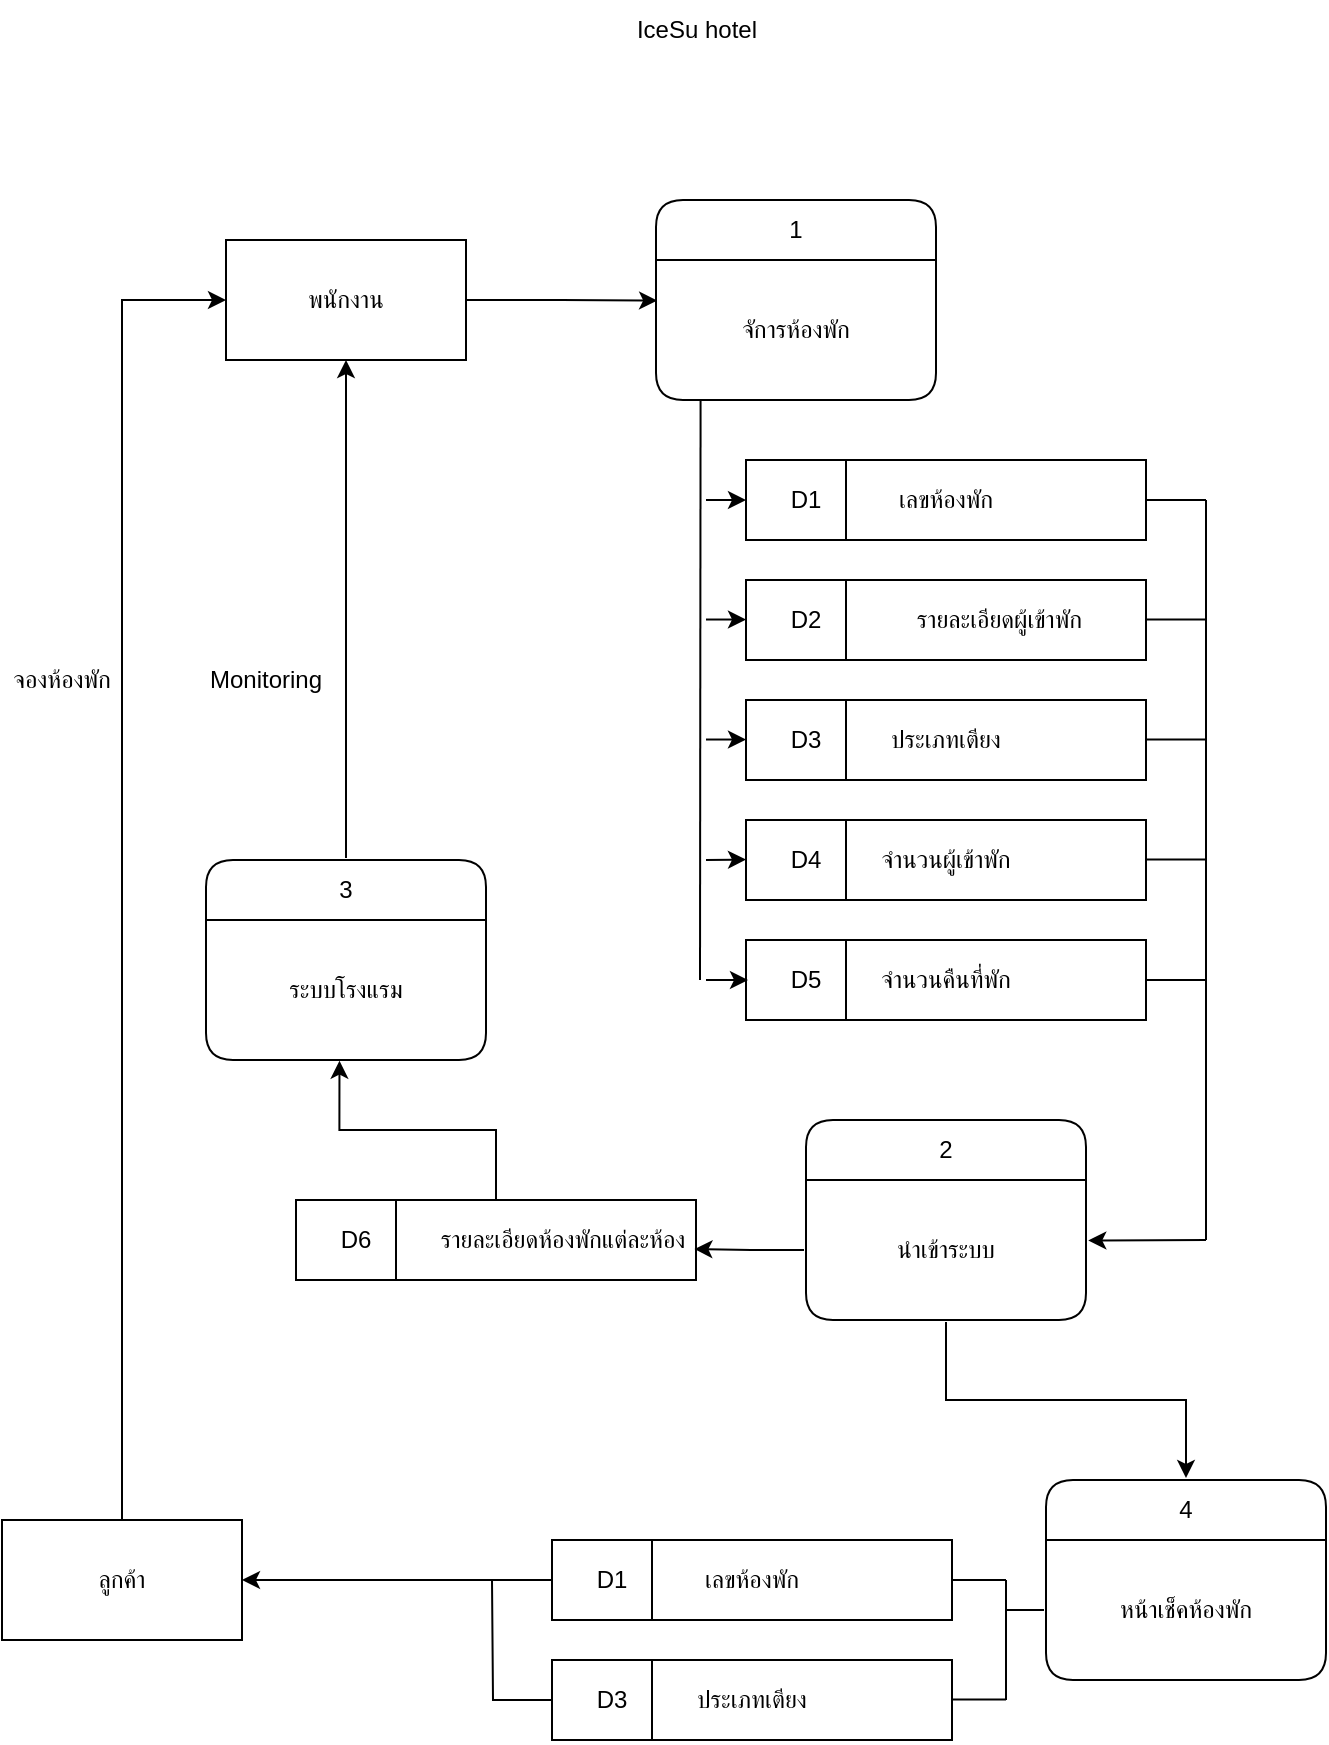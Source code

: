 <mxfile version="24.6.4" type="device">
  <diagram name="Page-1" id="vu1yrpMEesfIW1NTZBBC">
    <mxGraphModel dx="2049" dy="1120" grid="1" gridSize="10" guides="1" tooltips="1" connect="1" arrows="1" fold="1" page="1" pageScale="1" pageWidth="850" pageHeight="1100" math="0" shadow="0">
      <root>
        <mxCell id="0" />
        <mxCell id="1" parent="0" />
        <mxCell id="soyxiaX26y3hWT42Gcl5-1" value="IceSu hotel" style="text;html=1;align=center;verticalAlign=middle;whiteSpace=wrap;rounded=0;" parent="1" vertex="1">
          <mxGeometry x="383" y="60" width="85" height="30" as="geometry" />
        </mxCell>
        <mxCell id="soyxiaX26y3hWT42Gcl5-11" value="พนักงาน" style="rounded=0;whiteSpace=wrap;html=1;" parent="1" vertex="1">
          <mxGeometry x="190" y="180" width="120" height="60" as="geometry" />
        </mxCell>
        <mxCell id="soyxiaX26y3hWT42Gcl5-12" value="1" style="swimlane;fontStyle=0;childLayout=stackLayout;horizontal=1;startSize=30;horizontalStack=0;resizeParent=1;resizeParentMax=0;resizeLast=0;collapsible=1;marginBottom=0;whiteSpace=wrap;html=1;perimeterSpacing=1;swimlaneLine=1;rounded=1;" parent="1" vertex="1">
          <mxGeometry x="405" y="160" width="140" height="100" as="geometry" />
        </mxCell>
        <mxCell id="soyxiaX26y3hWT42Gcl5-13" value="จัการห้องพัก" style="text;strokeColor=none;fillColor=none;align=center;verticalAlign=middle;spacingLeft=4;spacingRight=4;overflow=hidden;points=[[0,0.5],[1,0.5]];portConstraint=eastwest;rotatable=0;whiteSpace=wrap;html=1;strokeWidth=1;perimeterSpacing=1;swimlaneLine=1;rounded=1;" parent="soyxiaX26y3hWT42Gcl5-12" vertex="1">
          <mxGeometry y="30" width="140" height="70" as="geometry" />
        </mxCell>
        <mxCell id="soyxiaX26y3hWT42Gcl5-16" style="edgeStyle=orthogonalEdgeStyle;rounded=0;orthogonalLoop=1;jettySize=auto;html=1;entryX=0.011;entryY=0.296;entryDx=0;entryDy=0;entryPerimeter=0;" parent="1" source="soyxiaX26y3hWT42Gcl5-11" target="soyxiaX26y3hWT42Gcl5-13" edge="1">
          <mxGeometry relative="1" as="geometry" />
        </mxCell>
        <mxCell id="soyxiaX26y3hWT42Gcl5-78" style="edgeStyle=orthogonalEdgeStyle;rounded=0;orthogonalLoop=1;jettySize=auto;html=1;" parent="1" source="soyxiaX26y3hWT42Gcl5-17" target="soyxiaX26y3hWT42Gcl5-58" edge="1">
          <mxGeometry relative="1" as="geometry" />
        </mxCell>
        <mxCell id="soyxiaX26y3hWT42Gcl5-17" value="2" style="swimlane;fontStyle=0;childLayout=stackLayout;horizontal=1;startSize=30;horizontalStack=0;resizeParent=1;resizeParentMax=0;resizeLast=0;collapsible=1;marginBottom=0;whiteSpace=wrap;html=1;perimeterSpacing=1;swimlaneLine=1;rounded=1;" parent="1" vertex="1">
          <mxGeometry x="480" y="620" width="140" height="100" as="geometry" />
        </mxCell>
        <mxCell id="soyxiaX26y3hWT42Gcl5-18" value="นำเข้าระบบ" style="text;strokeColor=none;fillColor=none;align=center;verticalAlign=middle;spacingLeft=4;spacingRight=4;overflow=hidden;points=[[0,0.5],[1,0.5]];portConstraint=eastwest;rotatable=0;whiteSpace=wrap;html=1;strokeWidth=1;perimeterSpacing=1;swimlaneLine=1;rounded=1;" parent="soyxiaX26y3hWT42Gcl5-17" vertex="1">
          <mxGeometry y="30" width="140" height="70" as="geometry" />
        </mxCell>
        <mxCell id="soyxiaX26y3hWT42Gcl5-26" value="เลขห้องพัก" style="rounded=0;whiteSpace=wrap;html=1;align=center;" parent="1" vertex="1">
          <mxGeometry x="450" y="290" width="200" height="40" as="geometry" />
        </mxCell>
        <mxCell id="soyxiaX26y3hWT42Gcl5-27" value="" style="endArrow=none;html=1;rounded=0;entryX=0.25;entryY=0;entryDx=0;entryDy=0;exitX=0.25;exitY=1;exitDx=0;exitDy=0;" parent="1" source="soyxiaX26y3hWT42Gcl5-26" target="soyxiaX26y3hWT42Gcl5-26" edge="1">
          <mxGeometry width="50" height="50" relative="1" as="geometry">
            <mxPoint x="410" y="440" as="sourcePoint" />
            <mxPoint x="460" y="390" as="targetPoint" />
          </mxGeometry>
        </mxCell>
        <mxCell id="soyxiaX26y3hWT42Gcl5-28" value="D1" style="text;html=1;align=center;verticalAlign=middle;whiteSpace=wrap;rounded=0;" parent="1" vertex="1">
          <mxGeometry x="450" y="295" width="60" height="30" as="geometry" />
        </mxCell>
        <mxCell id="soyxiaX26y3hWT42Gcl5-29" value="รายละเอียดผู้เข้าพัก&amp;nbsp; &amp;nbsp; &amp;nbsp; &amp;nbsp; &amp;nbsp;" style="rounded=0;whiteSpace=wrap;html=1;align=right;" parent="1" vertex="1">
          <mxGeometry x="450" y="350" width="200" height="40" as="geometry" />
        </mxCell>
        <mxCell id="soyxiaX26y3hWT42Gcl5-30" value="" style="endArrow=none;html=1;rounded=0;entryX=0.25;entryY=0;entryDx=0;entryDy=0;exitX=0.25;exitY=1;exitDx=0;exitDy=0;" parent="1" source="soyxiaX26y3hWT42Gcl5-29" target="soyxiaX26y3hWT42Gcl5-29" edge="1">
          <mxGeometry width="50" height="50" relative="1" as="geometry">
            <mxPoint x="410" y="500" as="sourcePoint" />
            <mxPoint x="460" y="450" as="targetPoint" />
          </mxGeometry>
        </mxCell>
        <mxCell id="soyxiaX26y3hWT42Gcl5-31" value="D2" style="text;html=1;align=center;verticalAlign=middle;whiteSpace=wrap;rounded=0;" parent="1" vertex="1">
          <mxGeometry x="450" y="355" width="60" height="30" as="geometry" />
        </mxCell>
        <mxCell id="soyxiaX26y3hWT42Gcl5-32" value="ประเภทเตียง" style="rounded=0;whiteSpace=wrap;html=1;align=center;" parent="1" vertex="1">
          <mxGeometry x="450" y="410" width="200" height="40" as="geometry" />
        </mxCell>
        <mxCell id="soyxiaX26y3hWT42Gcl5-33" value="" style="endArrow=none;html=1;rounded=0;entryX=0.25;entryY=0;entryDx=0;entryDy=0;exitX=0.25;exitY=1;exitDx=0;exitDy=0;" parent="1" source="soyxiaX26y3hWT42Gcl5-32" target="soyxiaX26y3hWT42Gcl5-32" edge="1">
          <mxGeometry width="50" height="50" relative="1" as="geometry">
            <mxPoint x="410" y="560" as="sourcePoint" />
            <mxPoint x="460" y="510" as="targetPoint" />
          </mxGeometry>
        </mxCell>
        <mxCell id="soyxiaX26y3hWT42Gcl5-34" value="D3" style="text;html=1;align=center;verticalAlign=middle;whiteSpace=wrap;rounded=0;" parent="1" vertex="1">
          <mxGeometry x="450" y="415" width="60" height="30" as="geometry" />
        </mxCell>
        <mxCell id="soyxiaX26y3hWT42Gcl5-35" value="จำนวนผู้เข้าพัก" style="rounded=0;whiteSpace=wrap;html=1;align=center;" parent="1" vertex="1">
          <mxGeometry x="450" y="470" width="200" height="40" as="geometry" />
        </mxCell>
        <mxCell id="soyxiaX26y3hWT42Gcl5-36" value="" style="endArrow=none;html=1;rounded=0;entryX=0.25;entryY=0;entryDx=0;entryDy=0;exitX=0.25;exitY=1;exitDx=0;exitDy=0;" parent="1" source="soyxiaX26y3hWT42Gcl5-35" target="soyxiaX26y3hWT42Gcl5-35" edge="1">
          <mxGeometry width="50" height="50" relative="1" as="geometry">
            <mxPoint x="410" y="620" as="sourcePoint" />
            <mxPoint x="460" y="570" as="targetPoint" />
          </mxGeometry>
        </mxCell>
        <mxCell id="soyxiaX26y3hWT42Gcl5-37" value="D4" style="text;html=1;align=center;verticalAlign=middle;whiteSpace=wrap;rounded=0;" parent="1" vertex="1">
          <mxGeometry x="450" y="475" width="60" height="30" as="geometry" />
        </mxCell>
        <mxCell id="soyxiaX26y3hWT42Gcl5-38" value="จำนวนคืนที่พัก" style="rounded=0;whiteSpace=wrap;html=1;align=center;" parent="1" vertex="1">
          <mxGeometry x="450" y="530" width="200" height="40" as="geometry" />
        </mxCell>
        <mxCell id="soyxiaX26y3hWT42Gcl5-39" value="" style="endArrow=none;html=1;rounded=0;entryX=0.25;entryY=0;entryDx=0;entryDy=0;exitX=0.25;exitY=1;exitDx=0;exitDy=0;" parent="1" source="soyxiaX26y3hWT42Gcl5-38" target="soyxiaX26y3hWT42Gcl5-38" edge="1">
          <mxGeometry width="50" height="50" relative="1" as="geometry">
            <mxPoint x="410" y="680" as="sourcePoint" />
            <mxPoint x="460" y="630" as="targetPoint" />
          </mxGeometry>
        </mxCell>
        <mxCell id="soyxiaX26y3hWT42Gcl5-40" value="D5" style="text;html=1;align=center;verticalAlign=middle;whiteSpace=wrap;rounded=0;" parent="1" vertex="1">
          <mxGeometry x="450" y="535" width="60" height="30" as="geometry" />
        </mxCell>
        <mxCell id="soyxiaX26y3hWT42Gcl5-41" value="" style="endArrow=none;html=1;rounded=0;entryX=0.164;entryY=0.987;entryDx=0;entryDy=0;entryPerimeter=0;" parent="1" target="soyxiaX26y3hWT42Gcl5-13" edge="1">
          <mxGeometry width="50" height="50" relative="1" as="geometry">
            <mxPoint x="427" y="550" as="sourcePoint" />
            <mxPoint x="420" y="330" as="targetPoint" />
          </mxGeometry>
        </mxCell>
        <mxCell id="soyxiaX26y3hWT42Gcl5-42" value="" style="endArrow=classic;html=1;rounded=0;entryX=0;entryY=0.5;entryDx=0;entryDy=0;" parent="1" target="soyxiaX26y3hWT42Gcl5-28" edge="1">
          <mxGeometry width="50" height="50" relative="1" as="geometry">
            <mxPoint x="430" y="310" as="sourcePoint" />
            <mxPoint x="290" y="400" as="targetPoint" />
          </mxGeometry>
        </mxCell>
        <mxCell id="soyxiaX26y3hWT42Gcl5-43" value="" style="endArrow=classic;html=1;rounded=0;entryX=0;entryY=0.5;entryDx=0;entryDy=0;" parent="1" edge="1">
          <mxGeometry width="50" height="50" relative="1" as="geometry">
            <mxPoint x="430" y="369.76" as="sourcePoint" />
            <mxPoint x="450" y="369.76" as="targetPoint" />
          </mxGeometry>
        </mxCell>
        <mxCell id="soyxiaX26y3hWT42Gcl5-44" value="" style="endArrow=classic;html=1;rounded=0;entryX=0;entryY=0.5;entryDx=0;entryDy=0;" parent="1" edge="1">
          <mxGeometry width="50" height="50" relative="1" as="geometry">
            <mxPoint x="430" y="550" as="sourcePoint" />
            <mxPoint x="451" y="550" as="targetPoint" />
          </mxGeometry>
        </mxCell>
        <mxCell id="soyxiaX26y3hWT42Gcl5-45" value="" style="endArrow=classic;html=1;rounded=0;entryX=0;entryY=0.5;entryDx=0;entryDy=0;" parent="1" edge="1">
          <mxGeometry width="50" height="50" relative="1" as="geometry">
            <mxPoint x="430" y="429.76" as="sourcePoint" />
            <mxPoint x="450" y="429.76" as="targetPoint" />
          </mxGeometry>
        </mxCell>
        <mxCell id="soyxiaX26y3hWT42Gcl5-46" value="" style="endArrow=classic;html=1;rounded=0;entryX=0;entryY=0.5;entryDx=0;entryDy=0;" parent="1" edge="1">
          <mxGeometry width="50" height="50" relative="1" as="geometry">
            <mxPoint x="430" y="490" as="sourcePoint" />
            <mxPoint x="450" y="489.76" as="targetPoint" />
          </mxGeometry>
        </mxCell>
        <mxCell id="soyxiaX26y3hWT42Gcl5-47" value="" style="endArrow=none;html=1;rounded=0;" parent="1" edge="1">
          <mxGeometry width="50" height="50" relative="1" as="geometry">
            <mxPoint x="680" y="680" as="sourcePoint" />
            <mxPoint x="680" y="310" as="targetPoint" />
          </mxGeometry>
        </mxCell>
        <mxCell id="soyxiaX26y3hWT42Gcl5-48" value="" style="endArrow=none;html=1;rounded=0;exitX=1;exitY=0.5;exitDx=0;exitDy=0;" parent="1" source="soyxiaX26y3hWT42Gcl5-26" edge="1">
          <mxGeometry width="50" height="50" relative="1" as="geometry">
            <mxPoint x="730" y="470" as="sourcePoint" />
            <mxPoint x="680" y="310" as="targetPoint" />
          </mxGeometry>
        </mxCell>
        <mxCell id="soyxiaX26y3hWT42Gcl5-49" value="" style="endArrow=none;html=1;rounded=0;exitX=1;exitY=0.5;exitDx=0;exitDy=0;" parent="1" edge="1">
          <mxGeometry width="50" height="50" relative="1" as="geometry">
            <mxPoint x="650" y="369.8" as="sourcePoint" />
            <mxPoint x="680" y="369.8" as="targetPoint" />
          </mxGeometry>
        </mxCell>
        <mxCell id="soyxiaX26y3hWT42Gcl5-50" value="" style="endArrow=none;html=1;rounded=0;exitX=1;exitY=0.5;exitDx=0;exitDy=0;" parent="1" edge="1">
          <mxGeometry width="50" height="50" relative="1" as="geometry">
            <mxPoint x="650" y="429.8" as="sourcePoint" />
            <mxPoint x="680" y="429.8" as="targetPoint" />
          </mxGeometry>
        </mxCell>
        <mxCell id="soyxiaX26y3hWT42Gcl5-51" value="" style="endArrow=none;html=1;rounded=0;exitX=1;exitY=0.5;exitDx=0;exitDy=0;" parent="1" edge="1">
          <mxGeometry width="50" height="50" relative="1" as="geometry">
            <mxPoint x="650" y="489.8" as="sourcePoint" />
            <mxPoint x="680" y="489.8" as="targetPoint" />
          </mxGeometry>
        </mxCell>
        <mxCell id="soyxiaX26y3hWT42Gcl5-52" value="" style="endArrow=none;html=1;rounded=0;exitX=1;exitY=0.5;exitDx=0;exitDy=0;" parent="1" edge="1">
          <mxGeometry width="50" height="50" relative="1" as="geometry">
            <mxPoint x="650" y="550" as="sourcePoint" />
            <mxPoint x="680" y="550" as="targetPoint" />
          </mxGeometry>
        </mxCell>
        <mxCell id="soyxiaX26y3hWT42Gcl5-53" value="" style="endArrow=classic;html=1;rounded=0;entryX=1.001;entryY=0.434;entryDx=0;entryDy=0;entryPerimeter=0;" parent="1" target="soyxiaX26y3hWT42Gcl5-18" edge="1">
          <mxGeometry width="50" height="50" relative="1" as="geometry">
            <mxPoint x="680" y="680" as="sourcePoint" />
            <mxPoint x="780" y="660" as="targetPoint" />
          </mxGeometry>
        </mxCell>
        <mxCell id="soyxiaX26y3hWT42Gcl5-55" value="Monitoring" style="text;html=1;align=center;verticalAlign=middle;whiteSpace=wrap;rounded=0;" parent="1" vertex="1">
          <mxGeometry x="180" y="385" width="60" height="30" as="geometry" />
        </mxCell>
        <mxCell id="soyxiaX26y3hWT42Gcl5-79" style="edgeStyle=orthogonalEdgeStyle;rounded=0;orthogonalLoop=1;jettySize=auto;html=1;entryX=0;entryY=0.5;entryDx=0;entryDy=0;" parent="1" source="soyxiaX26y3hWT42Gcl5-56" target="soyxiaX26y3hWT42Gcl5-11" edge="1">
          <mxGeometry relative="1" as="geometry" />
        </mxCell>
        <mxCell id="soyxiaX26y3hWT42Gcl5-56" value="ลูกค้า" style="rounded=0;whiteSpace=wrap;html=1;" parent="1" vertex="1">
          <mxGeometry x="78" y="820" width="120" height="60" as="geometry" />
        </mxCell>
        <mxCell id="soyxiaX26y3hWT42Gcl5-58" value="4" style="swimlane;fontStyle=0;childLayout=stackLayout;horizontal=1;startSize=30;horizontalStack=0;resizeParent=1;resizeParentMax=0;resizeLast=0;collapsible=1;marginBottom=0;whiteSpace=wrap;html=1;perimeterSpacing=1;swimlaneLine=1;rounded=1;" parent="1" vertex="1">
          <mxGeometry x="600" y="800" width="140" height="100" as="geometry" />
        </mxCell>
        <mxCell id="soyxiaX26y3hWT42Gcl5-73" style="edgeStyle=orthogonalEdgeStyle;rounded=0;orthogonalLoop=1;jettySize=auto;html=1;strokeColor=default;endArrow=none;endFill=0;" parent="soyxiaX26y3hWT42Gcl5-58" source="soyxiaX26y3hWT42Gcl5-59" edge="1">
          <mxGeometry relative="1" as="geometry">
            <mxPoint x="-20" y="65" as="targetPoint" />
          </mxGeometry>
        </mxCell>
        <mxCell id="soyxiaX26y3hWT42Gcl5-59" value="หน้าเช็คห้องพัก" style="text;strokeColor=none;fillColor=none;align=center;verticalAlign=middle;spacingLeft=4;spacingRight=4;overflow=hidden;points=[[0,0.5],[1,0.5]];portConstraint=eastwest;rotatable=0;whiteSpace=wrap;html=1;strokeWidth=1;perimeterSpacing=1;swimlaneLine=1;rounded=1;" parent="soyxiaX26y3hWT42Gcl5-58" vertex="1">
          <mxGeometry y="30" width="140" height="70" as="geometry" />
        </mxCell>
        <mxCell id="soyxiaX26y3hWT42Gcl5-61" value="เลขห้องพัก" style="rounded=0;whiteSpace=wrap;html=1;align=center;" parent="1" vertex="1">
          <mxGeometry x="353" y="830" width="200" height="40" as="geometry" />
        </mxCell>
        <mxCell id="soyxiaX26y3hWT42Gcl5-62" value="" style="endArrow=none;html=1;rounded=0;entryX=0.25;entryY=0;entryDx=0;entryDy=0;exitX=0.25;exitY=1;exitDx=0;exitDy=0;" parent="1" source="soyxiaX26y3hWT42Gcl5-61" target="soyxiaX26y3hWT42Gcl5-61" edge="1">
          <mxGeometry width="50" height="50" relative="1" as="geometry">
            <mxPoint x="313" y="980" as="sourcePoint" />
            <mxPoint x="363" y="930" as="targetPoint" />
          </mxGeometry>
        </mxCell>
        <mxCell id="soyxiaX26y3hWT42Gcl5-76" style="edgeStyle=orthogonalEdgeStyle;rounded=0;orthogonalLoop=1;jettySize=auto;html=1;entryX=1;entryY=0.5;entryDx=0;entryDy=0;" parent="1" source="soyxiaX26y3hWT42Gcl5-63" target="soyxiaX26y3hWT42Gcl5-56" edge="1">
          <mxGeometry relative="1" as="geometry" />
        </mxCell>
        <mxCell id="soyxiaX26y3hWT42Gcl5-63" value="D1" style="text;html=1;align=center;verticalAlign=middle;whiteSpace=wrap;rounded=0;" parent="1" vertex="1">
          <mxGeometry x="353" y="835" width="60" height="30" as="geometry" />
        </mxCell>
        <mxCell id="soyxiaX26y3hWT42Gcl5-64" value="ประเภทเตียง" style="rounded=0;whiteSpace=wrap;html=1;align=center;" parent="1" vertex="1">
          <mxGeometry x="353" y="890" width="200" height="40" as="geometry" />
        </mxCell>
        <mxCell id="soyxiaX26y3hWT42Gcl5-65" value="" style="endArrow=none;html=1;rounded=0;entryX=0.25;entryY=0;entryDx=0;entryDy=0;exitX=0.25;exitY=1;exitDx=0;exitDy=0;" parent="1" source="soyxiaX26y3hWT42Gcl5-64" target="soyxiaX26y3hWT42Gcl5-64" edge="1">
          <mxGeometry width="50" height="50" relative="1" as="geometry">
            <mxPoint x="313" y="1040" as="sourcePoint" />
            <mxPoint x="363" y="990" as="targetPoint" />
          </mxGeometry>
        </mxCell>
        <mxCell id="soyxiaX26y3hWT42Gcl5-77" style="edgeStyle=orthogonalEdgeStyle;rounded=0;orthogonalLoop=1;jettySize=auto;html=1;endArrow=none;endFill=0;exitX=0;exitY=0.5;exitDx=0;exitDy=0;" parent="1" source="soyxiaX26y3hWT42Gcl5-66" edge="1">
          <mxGeometry relative="1" as="geometry">
            <mxPoint x="323" y="850" as="targetPoint" />
            <mxPoint x="466" y="910" as="sourcePoint" />
          </mxGeometry>
        </mxCell>
        <mxCell id="soyxiaX26y3hWT42Gcl5-66" value="D3" style="text;html=1;align=center;verticalAlign=middle;whiteSpace=wrap;rounded=0;" parent="1" vertex="1">
          <mxGeometry x="353" y="895" width="60" height="30" as="geometry" />
        </mxCell>
        <mxCell id="soyxiaX26y3hWT42Gcl5-71" value="" style="endArrow=none;html=1;rounded=0;" parent="1" edge="1">
          <mxGeometry width="50" height="50" relative="1" as="geometry">
            <mxPoint x="580" y="910" as="sourcePoint" />
            <mxPoint x="580" y="850" as="targetPoint" />
          </mxGeometry>
        </mxCell>
        <mxCell id="soyxiaX26y3hWT42Gcl5-74" value="" style="endArrow=none;html=1;rounded=0;exitX=1;exitY=0.5;exitDx=0;exitDy=0;" parent="1" source="soyxiaX26y3hWT42Gcl5-61" edge="1">
          <mxGeometry width="50" height="50" relative="1" as="geometry">
            <mxPoint x="650" y="1030" as="sourcePoint" />
            <mxPoint x="580" y="850" as="targetPoint" />
          </mxGeometry>
        </mxCell>
        <mxCell id="soyxiaX26y3hWT42Gcl5-75" value="" style="endArrow=none;html=1;rounded=0;exitX=1;exitY=0.5;exitDx=0;exitDy=0;" parent="1" edge="1">
          <mxGeometry width="50" height="50" relative="1" as="geometry">
            <mxPoint x="553" y="909.76" as="sourcePoint" />
            <mxPoint x="580" y="909.76" as="targetPoint" />
          </mxGeometry>
        </mxCell>
        <mxCell id="soyxiaX26y3hWT42Gcl5-80" value="จองห้องพัก" style="text;html=1;align=center;verticalAlign=middle;whiteSpace=wrap;rounded=0;" parent="1" vertex="1">
          <mxGeometry x="78" y="385" width="60" height="30" as="geometry" />
        </mxCell>
        <mxCell id="soyxiaX26y3hWT42Gcl5-85" style="edgeStyle=orthogonalEdgeStyle;rounded=0;orthogonalLoop=1;jettySize=auto;html=1;entryX=0.5;entryY=1;entryDx=0;entryDy=0;" parent="1" source="soyxiaX26y3hWT42Gcl5-82" target="soyxiaX26y3hWT42Gcl5-11" edge="1">
          <mxGeometry relative="1" as="geometry" />
        </mxCell>
        <mxCell id="soyxiaX26y3hWT42Gcl5-82" value="3" style="swimlane;fontStyle=0;childLayout=stackLayout;horizontal=1;startSize=30;horizontalStack=0;resizeParent=1;resizeParentMax=0;resizeLast=0;collapsible=1;marginBottom=0;whiteSpace=wrap;html=1;perimeterSpacing=1;swimlaneLine=1;rounded=1;" parent="1" vertex="1">
          <mxGeometry x="180" y="490" width="140" height="100" as="geometry" />
        </mxCell>
        <mxCell id="soyxiaX26y3hWT42Gcl5-83" value="ระบบโรงแรม" style="text;strokeColor=none;fillColor=none;align=center;verticalAlign=middle;spacingLeft=4;spacingRight=4;overflow=hidden;points=[[0,0.5],[1,0.5]];portConstraint=eastwest;rotatable=0;whiteSpace=wrap;html=1;strokeWidth=1;perimeterSpacing=1;swimlaneLine=1;rounded=1;" parent="soyxiaX26y3hWT42Gcl5-82" vertex="1">
          <mxGeometry y="30" width="140" height="70" as="geometry" />
        </mxCell>
        <mxCell id="soyxiaX26y3hWT42Gcl5-86" value="รายละเอียดห้องพักแต่ละห้อง&amp;nbsp;" style="rounded=0;whiteSpace=wrap;html=1;align=right;" parent="1" vertex="1">
          <mxGeometry x="225" y="660" width="200" height="40" as="geometry" />
        </mxCell>
        <mxCell id="soyxiaX26y3hWT42Gcl5-87" value="" style="endArrow=none;html=1;rounded=0;entryX=0.25;entryY=0;entryDx=0;entryDy=0;exitX=0.25;exitY=1;exitDx=0;exitDy=0;" parent="1" source="soyxiaX26y3hWT42Gcl5-86" target="soyxiaX26y3hWT42Gcl5-86" edge="1">
          <mxGeometry width="50" height="50" relative="1" as="geometry">
            <mxPoint x="185" y="810" as="sourcePoint" />
            <mxPoint x="235" y="760" as="targetPoint" />
          </mxGeometry>
        </mxCell>
        <mxCell id="soyxiaX26y3hWT42Gcl5-88" value="D6" style="text;html=1;align=center;verticalAlign=middle;whiteSpace=wrap;rounded=0;" parent="1" vertex="1">
          <mxGeometry x="225" y="665" width="60" height="30" as="geometry" />
        </mxCell>
        <mxCell id="soyxiaX26y3hWT42Gcl5-89" style="edgeStyle=orthogonalEdgeStyle;rounded=0;orthogonalLoop=1;jettySize=auto;html=1;entryX=0.996;entryY=0.613;entryDx=0;entryDy=0;entryPerimeter=0;" parent="1" source="soyxiaX26y3hWT42Gcl5-18" target="soyxiaX26y3hWT42Gcl5-86" edge="1">
          <mxGeometry relative="1" as="geometry">
            <mxPoint x="430.0" y="685" as="targetPoint" />
          </mxGeometry>
        </mxCell>
        <mxCell id="soyxiaX26y3hWT42Gcl5-93" style="edgeStyle=orthogonalEdgeStyle;rounded=0;orthogonalLoop=1;jettySize=auto;html=1;entryX=0.477;entryY=0.991;entryDx=0;entryDy=0;entryPerimeter=0;" parent="1" source="soyxiaX26y3hWT42Gcl5-86" target="soyxiaX26y3hWT42Gcl5-83" edge="1">
          <mxGeometry relative="1" as="geometry" />
        </mxCell>
      </root>
    </mxGraphModel>
  </diagram>
</mxfile>
